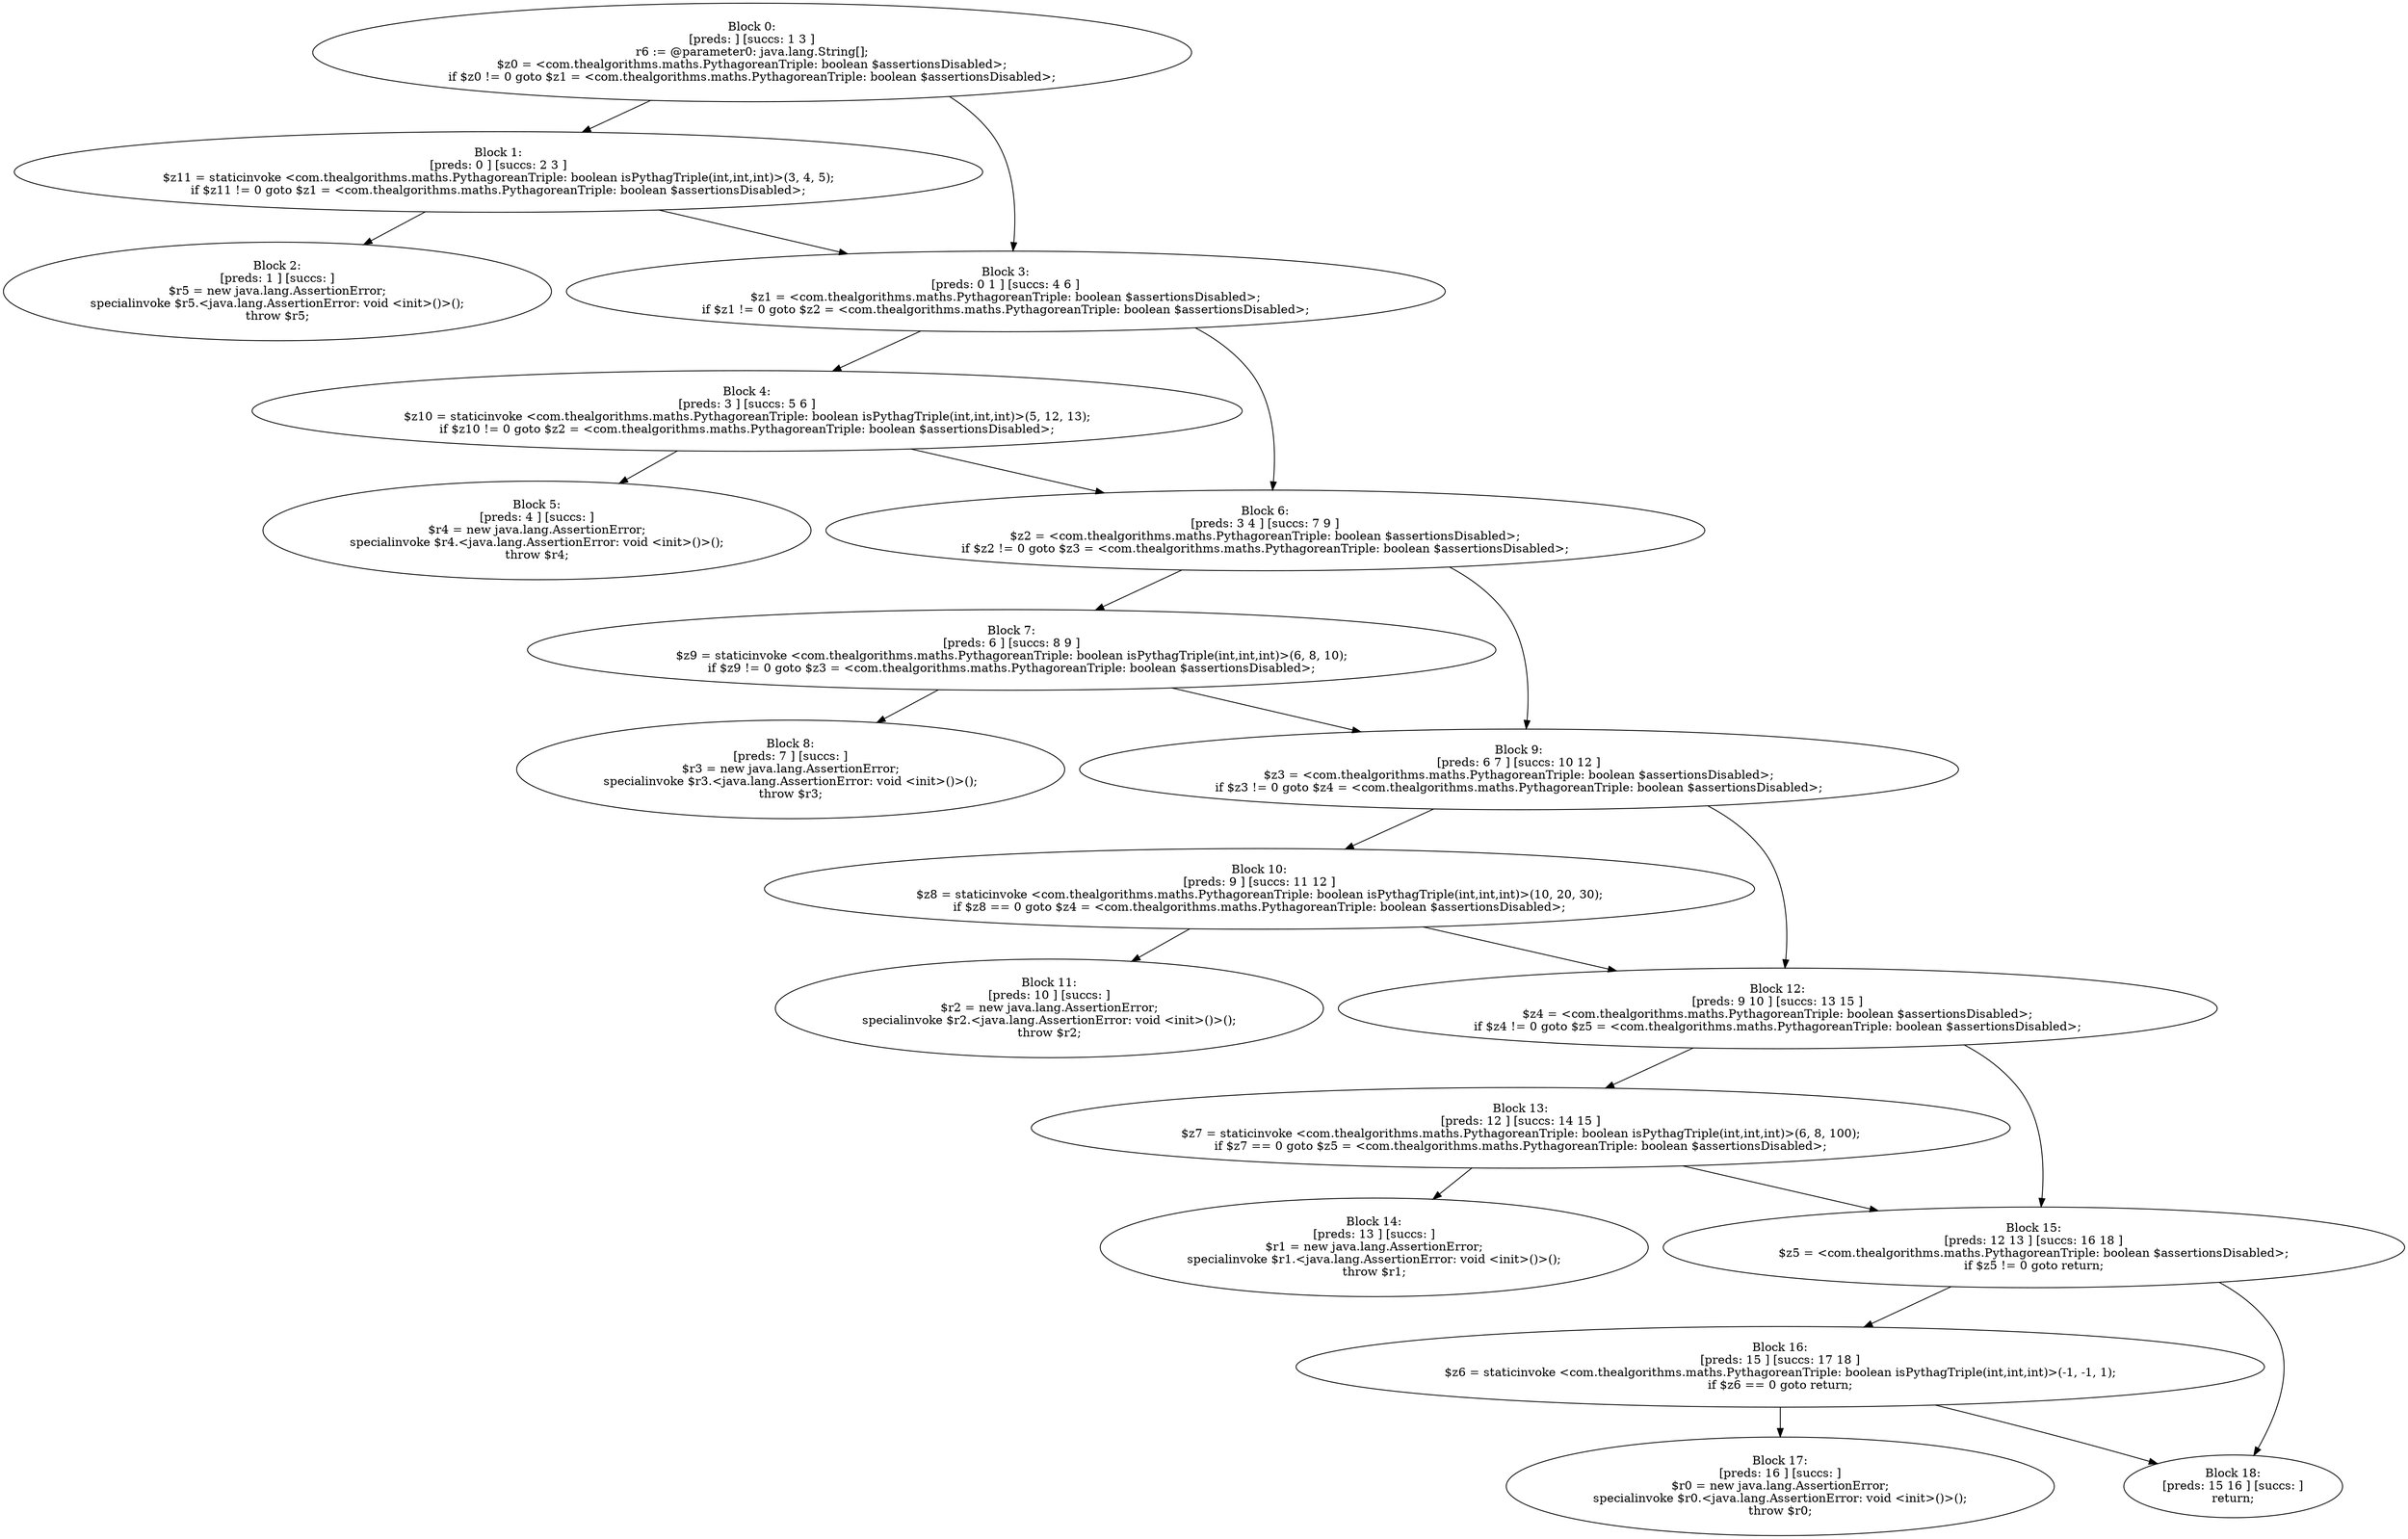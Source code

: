 digraph "unitGraph" {
    "Block 0:
[preds: ] [succs: 1 3 ]
r6 := @parameter0: java.lang.String[];
$z0 = <com.thealgorithms.maths.PythagoreanTriple: boolean $assertionsDisabled>;
if $z0 != 0 goto $z1 = <com.thealgorithms.maths.PythagoreanTriple: boolean $assertionsDisabled>;
"
    "Block 1:
[preds: 0 ] [succs: 2 3 ]
$z11 = staticinvoke <com.thealgorithms.maths.PythagoreanTriple: boolean isPythagTriple(int,int,int)>(3, 4, 5);
if $z11 != 0 goto $z1 = <com.thealgorithms.maths.PythagoreanTriple: boolean $assertionsDisabled>;
"
    "Block 2:
[preds: 1 ] [succs: ]
$r5 = new java.lang.AssertionError;
specialinvoke $r5.<java.lang.AssertionError: void <init>()>();
throw $r5;
"
    "Block 3:
[preds: 0 1 ] [succs: 4 6 ]
$z1 = <com.thealgorithms.maths.PythagoreanTriple: boolean $assertionsDisabled>;
if $z1 != 0 goto $z2 = <com.thealgorithms.maths.PythagoreanTriple: boolean $assertionsDisabled>;
"
    "Block 4:
[preds: 3 ] [succs: 5 6 ]
$z10 = staticinvoke <com.thealgorithms.maths.PythagoreanTriple: boolean isPythagTriple(int,int,int)>(5, 12, 13);
if $z10 != 0 goto $z2 = <com.thealgorithms.maths.PythagoreanTriple: boolean $assertionsDisabled>;
"
    "Block 5:
[preds: 4 ] [succs: ]
$r4 = new java.lang.AssertionError;
specialinvoke $r4.<java.lang.AssertionError: void <init>()>();
throw $r4;
"
    "Block 6:
[preds: 3 4 ] [succs: 7 9 ]
$z2 = <com.thealgorithms.maths.PythagoreanTriple: boolean $assertionsDisabled>;
if $z2 != 0 goto $z3 = <com.thealgorithms.maths.PythagoreanTriple: boolean $assertionsDisabled>;
"
    "Block 7:
[preds: 6 ] [succs: 8 9 ]
$z9 = staticinvoke <com.thealgorithms.maths.PythagoreanTriple: boolean isPythagTriple(int,int,int)>(6, 8, 10);
if $z9 != 0 goto $z3 = <com.thealgorithms.maths.PythagoreanTriple: boolean $assertionsDisabled>;
"
    "Block 8:
[preds: 7 ] [succs: ]
$r3 = new java.lang.AssertionError;
specialinvoke $r3.<java.lang.AssertionError: void <init>()>();
throw $r3;
"
    "Block 9:
[preds: 6 7 ] [succs: 10 12 ]
$z3 = <com.thealgorithms.maths.PythagoreanTriple: boolean $assertionsDisabled>;
if $z3 != 0 goto $z4 = <com.thealgorithms.maths.PythagoreanTriple: boolean $assertionsDisabled>;
"
    "Block 10:
[preds: 9 ] [succs: 11 12 ]
$z8 = staticinvoke <com.thealgorithms.maths.PythagoreanTriple: boolean isPythagTriple(int,int,int)>(10, 20, 30);
if $z8 == 0 goto $z4 = <com.thealgorithms.maths.PythagoreanTriple: boolean $assertionsDisabled>;
"
    "Block 11:
[preds: 10 ] [succs: ]
$r2 = new java.lang.AssertionError;
specialinvoke $r2.<java.lang.AssertionError: void <init>()>();
throw $r2;
"
    "Block 12:
[preds: 9 10 ] [succs: 13 15 ]
$z4 = <com.thealgorithms.maths.PythagoreanTriple: boolean $assertionsDisabled>;
if $z4 != 0 goto $z5 = <com.thealgorithms.maths.PythagoreanTriple: boolean $assertionsDisabled>;
"
    "Block 13:
[preds: 12 ] [succs: 14 15 ]
$z7 = staticinvoke <com.thealgorithms.maths.PythagoreanTriple: boolean isPythagTriple(int,int,int)>(6, 8, 100);
if $z7 == 0 goto $z5 = <com.thealgorithms.maths.PythagoreanTriple: boolean $assertionsDisabled>;
"
    "Block 14:
[preds: 13 ] [succs: ]
$r1 = new java.lang.AssertionError;
specialinvoke $r1.<java.lang.AssertionError: void <init>()>();
throw $r1;
"
    "Block 15:
[preds: 12 13 ] [succs: 16 18 ]
$z5 = <com.thealgorithms.maths.PythagoreanTriple: boolean $assertionsDisabled>;
if $z5 != 0 goto return;
"
    "Block 16:
[preds: 15 ] [succs: 17 18 ]
$z6 = staticinvoke <com.thealgorithms.maths.PythagoreanTriple: boolean isPythagTriple(int,int,int)>(-1, -1, 1);
if $z6 == 0 goto return;
"
    "Block 17:
[preds: 16 ] [succs: ]
$r0 = new java.lang.AssertionError;
specialinvoke $r0.<java.lang.AssertionError: void <init>()>();
throw $r0;
"
    "Block 18:
[preds: 15 16 ] [succs: ]
return;
"
    "Block 0:
[preds: ] [succs: 1 3 ]
r6 := @parameter0: java.lang.String[];
$z0 = <com.thealgorithms.maths.PythagoreanTriple: boolean $assertionsDisabled>;
if $z0 != 0 goto $z1 = <com.thealgorithms.maths.PythagoreanTriple: boolean $assertionsDisabled>;
"->"Block 1:
[preds: 0 ] [succs: 2 3 ]
$z11 = staticinvoke <com.thealgorithms.maths.PythagoreanTriple: boolean isPythagTriple(int,int,int)>(3, 4, 5);
if $z11 != 0 goto $z1 = <com.thealgorithms.maths.PythagoreanTriple: boolean $assertionsDisabled>;
";
    "Block 0:
[preds: ] [succs: 1 3 ]
r6 := @parameter0: java.lang.String[];
$z0 = <com.thealgorithms.maths.PythagoreanTriple: boolean $assertionsDisabled>;
if $z0 != 0 goto $z1 = <com.thealgorithms.maths.PythagoreanTriple: boolean $assertionsDisabled>;
"->"Block 3:
[preds: 0 1 ] [succs: 4 6 ]
$z1 = <com.thealgorithms.maths.PythagoreanTriple: boolean $assertionsDisabled>;
if $z1 != 0 goto $z2 = <com.thealgorithms.maths.PythagoreanTriple: boolean $assertionsDisabled>;
";
    "Block 1:
[preds: 0 ] [succs: 2 3 ]
$z11 = staticinvoke <com.thealgorithms.maths.PythagoreanTriple: boolean isPythagTriple(int,int,int)>(3, 4, 5);
if $z11 != 0 goto $z1 = <com.thealgorithms.maths.PythagoreanTriple: boolean $assertionsDisabled>;
"->"Block 2:
[preds: 1 ] [succs: ]
$r5 = new java.lang.AssertionError;
specialinvoke $r5.<java.lang.AssertionError: void <init>()>();
throw $r5;
";
    "Block 1:
[preds: 0 ] [succs: 2 3 ]
$z11 = staticinvoke <com.thealgorithms.maths.PythagoreanTriple: boolean isPythagTriple(int,int,int)>(3, 4, 5);
if $z11 != 0 goto $z1 = <com.thealgorithms.maths.PythagoreanTriple: boolean $assertionsDisabled>;
"->"Block 3:
[preds: 0 1 ] [succs: 4 6 ]
$z1 = <com.thealgorithms.maths.PythagoreanTriple: boolean $assertionsDisabled>;
if $z1 != 0 goto $z2 = <com.thealgorithms.maths.PythagoreanTriple: boolean $assertionsDisabled>;
";
    "Block 3:
[preds: 0 1 ] [succs: 4 6 ]
$z1 = <com.thealgorithms.maths.PythagoreanTriple: boolean $assertionsDisabled>;
if $z1 != 0 goto $z2 = <com.thealgorithms.maths.PythagoreanTriple: boolean $assertionsDisabled>;
"->"Block 4:
[preds: 3 ] [succs: 5 6 ]
$z10 = staticinvoke <com.thealgorithms.maths.PythagoreanTriple: boolean isPythagTriple(int,int,int)>(5, 12, 13);
if $z10 != 0 goto $z2 = <com.thealgorithms.maths.PythagoreanTriple: boolean $assertionsDisabled>;
";
    "Block 3:
[preds: 0 1 ] [succs: 4 6 ]
$z1 = <com.thealgorithms.maths.PythagoreanTriple: boolean $assertionsDisabled>;
if $z1 != 0 goto $z2 = <com.thealgorithms.maths.PythagoreanTriple: boolean $assertionsDisabled>;
"->"Block 6:
[preds: 3 4 ] [succs: 7 9 ]
$z2 = <com.thealgorithms.maths.PythagoreanTriple: boolean $assertionsDisabled>;
if $z2 != 0 goto $z3 = <com.thealgorithms.maths.PythagoreanTriple: boolean $assertionsDisabled>;
";
    "Block 4:
[preds: 3 ] [succs: 5 6 ]
$z10 = staticinvoke <com.thealgorithms.maths.PythagoreanTriple: boolean isPythagTriple(int,int,int)>(5, 12, 13);
if $z10 != 0 goto $z2 = <com.thealgorithms.maths.PythagoreanTriple: boolean $assertionsDisabled>;
"->"Block 5:
[preds: 4 ] [succs: ]
$r4 = new java.lang.AssertionError;
specialinvoke $r4.<java.lang.AssertionError: void <init>()>();
throw $r4;
";
    "Block 4:
[preds: 3 ] [succs: 5 6 ]
$z10 = staticinvoke <com.thealgorithms.maths.PythagoreanTriple: boolean isPythagTriple(int,int,int)>(5, 12, 13);
if $z10 != 0 goto $z2 = <com.thealgorithms.maths.PythagoreanTriple: boolean $assertionsDisabled>;
"->"Block 6:
[preds: 3 4 ] [succs: 7 9 ]
$z2 = <com.thealgorithms.maths.PythagoreanTriple: boolean $assertionsDisabled>;
if $z2 != 0 goto $z3 = <com.thealgorithms.maths.PythagoreanTriple: boolean $assertionsDisabled>;
";
    "Block 6:
[preds: 3 4 ] [succs: 7 9 ]
$z2 = <com.thealgorithms.maths.PythagoreanTriple: boolean $assertionsDisabled>;
if $z2 != 0 goto $z3 = <com.thealgorithms.maths.PythagoreanTriple: boolean $assertionsDisabled>;
"->"Block 7:
[preds: 6 ] [succs: 8 9 ]
$z9 = staticinvoke <com.thealgorithms.maths.PythagoreanTriple: boolean isPythagTriple(int,int,int)>(6, 8, 10);
if $z9 != 0 goto $z3 = <com.thealgorithms.maths.PythagoreanTriple: boolean $assertionsDisabled>;
";
    "Block 6:
[preds: 3 4 ] [succs: 7 9 ]
$z2 = <com.thealgorithms.maths.PythagoreanTriple: boolean $assertionsDisabled>;
if $z2 != 0 goto $z3 = <com.thealgorithms.maths.PythagoreanTriple: boolean $assertionsDisabled>;
"->"Block 9:
[preds: 6 7 ] [succs: 10 12 ]
$z3 = <com.thealgorithms.maths.PythagoreanTriple: boolean $assertionsDisabled>;
if $z3 != 0 goto $z4 = <com.thealgorithms.maths.PythagoreanTriple: boolean $assertionsDisabled>;
";
    "Block 7:
[preds: 6 ] [succs: 8 9 ]
$z9 = staticinvoke <com.thealgorithms.maths.PythagoreanTriple: boolean isPythagTriple(int,int,int)>(6, 8, 10);
if $z9 != 0 goto $z3 = <com.thealgorithms.maths.PythagoreanTriple: boolean $assertionsDisabled>;
"->"Block 8:
[preds: 7 ] [succs: ]
$r3 = new java.lang.AssertionError;
specialinvoke $r3.<java.lang.AssertionError: void <init>()>();
throw $r3;
";
    "Block 7:
[preds: 6 ] [succs: 8 9 ]
$z9 = staticinvoke <com.thealgorithms.maths.PythagoreanTriple: boolean isPythagTriple(int,int,int)>(6, 8, 10);
if $z9 != 0 goto $z3 = <com.thealgorithms.maths.PythagoreanTriple: boolean $assertionsDisabled>;
"->"Block 9:
[preds: 6 7 ] [succs: 10 12 ]
$z3 = <com.thealgorithms.maths.PythagoreanTriple: boolean $assertionsDisabled>;
if $z3 != 0 goto $z4 = <com.thealgorithms.maths.PythagoreanTriple: boolean $assertionsDisabled>;
";
    "Block 9:
[preds: 6 7 ] [succs: 10 12 ]
$z3 = <com.thealgorithms.maths.PythagoreanTriple: boolean $assertionsDisabled>;
if $z3 != 0 goto $z4 = <com.thealgorithms.maths.PythagoreanTriple: boolean $assertionsDisabled>;
"->"Block 10:
[preds: 9 ] [succs: 11 12 ]
$z8 = staticinvoke <com.thealgorithms.maths.PythagoreanTriple: boolean isPythagTriple(int,int,int)>(10, 20, 30);
if $z8 == 0 goto $z4 = <com.thealgorithms.maths.PythagoreanTriple: boolean $assertionsDisabled>;
";
    "Block 9:
[preds: 6 7 ] [succs: 10 12 ]
$z3 = <com.thealgorithms.maths.PythagoreanTriple: boolean $assertionsDisabled>;
if $z3 != 0 goto $z4 = <com.thealgorithms.maths.PythagoreanTriple: boolean $assertionsDisabled>;
"->"Block 12:
[preds: 9 10 ] [succs: 13 15 ]
$z4 = <com.thealgorithms.maths.PythagoreanTriple: boolean $assertionsDisabled>;
if $z4 != 0 goto $z5 = <com.thealgorithms.maths.PythagoreanTriple: boolean $assertionsDisabled>;
";
    "Block 10:
[preds: 9 ] [succs: 11 12 ]
$z8 = staticinvoke <com.thealgorithms.maths.PythagoreanTriple: boolean isPythagTriple(int,int,int)>(10, 20, 30);
if $z8 == 0 goto $z4 = <com.thealgorithms.maths.PythagoreanTriple: boolean $assertionsDisabled>;
"->"Block 11:
[preds: 10 ] [succs: ]
$r2 = new java.lang.AssertionError;
specialinvoke $r2.<java.lang.AssertionError: void <init>()>();
throw $r2;
";
    "Block 10:
[preds: 9 ] [succs: 11 12 ]
$z8 = staticinvoke <com.thealgorithms.maths.PythagoreanTriple: boolean isPythagTriple(int,int,int)>(10, 20, 30);
if $z8 == 0 goto $z4 = <com.thealgorithms.maths.PythagoreanTriple: boolean $assertionsDisabled>;
"->"Block 12:
[preds: 9 10 ] [succs: 13 15 ]
$z4 = <com.thealgorithms.maths.PythagoreanTriple: boolean $assertionsDisabled>;
if $z4 != 0 goto $z5 = <com.thealgorithms.maths.PythagoreanTriple: boolean $assertionsDisabled>;
";
    "Block 12:
[preds: 9 10 ] [succs: 13 15 ]
$z4 = <com.thealgorithms.maths.PythagoreanTriple: boolean $assertionsDisabled>;
if $z4 != 0 goto $z5 = <com.thealgorithms.maths.PythagoreanTriple: boolean $assertionsDisabled>;
"->"Block 13:
[preds: 12 ] [succs: 14 15 ]
$z7 = staticinvoke <com.thealgorithms.maths.PythagoreanTriple: boolean isPythagTriple(int,int,int)>(6, 8, 100);
if $z7 == 0 goto $z5 = <com.thealgorithms.maths.PythagoreanTriple: boolean $assertionsDisabled>;
";
    "Block 12:
[preds: 9 10 ] [succs: 13 15 ]
$z4 = <com.thealgorithms.maths.PythagoreanTriple: boolean $assertionsDisabled>;
if $z4 != 0 goto $z5 = <com.thealgorithms.maths.PythagoreanTriple: boolean $assertionsDisabled>;
"->"Block 15:
[preds: 12 13 ] [succs: 16 18 ]
$z5 = <com.thealgorithms.maths.PythagoreanTriple: boolean $assertionsDisabled>;
if $z5 != 0 goto return;
";
    "Block 13:
[preds: 12 ] [succs: 14 15 ]
$z7 = staticinvoke <com.thealgorithms.maths.PythagoreanTriple: boolean isPythagTriple(int,int,int)>(6, 8, 100);
if $z7 == 0 goto $z5 = <com.thealgorithms.maths.PythagoreanTriple: boolean $assertionsDisabled>;
"->"Block 14:
[preds: 13 ] [succs: ]
$r1 = new java.lang.AssertionError;
specialinvoke $r1.<java.lang.AssertionError: void <init>()>();
throw $r1;
";
    "Block 13:
[preds: 12 ] [succs: 14 15 ]
$z7 = staticinvoke <com.thealgorithms.maths.PythagoreanTriple: boolean isPythagTriple(int,int,int)>(6, 8, 100);
if $z7 == 0 goto $z5 = <com.thealgorithms.maths.PythagoreanTriple: boolean $assertionsDisabled>;
"->"Block 15:
[preds: 12 13 ] [succs: 16 18 ]
$z5 = <com.thealgorithms.maths.PythagoreanTriple: boolean $assertionsDisabled>;
if $z5 != 0 goto return;
";
    "Block 15:
[preds: 12 13 ] [succs: 16 18 ]
$z5 = <com.thealgorithms.maths.PythagoreanTriple: boolean $assertionsDisabled>;
if $z5 != 0 goto return;
"->"Block 16:
[preds: 15 ] [succs: 17 18 ]
$z6 = staticinvoke <com.thealgorithms.maths.PythagoreanTriple: boolean isPythagTriple(int,int,int)>(-1, -1, 1);
if $z6 == 0 goto return;
";
    "Block 15:
[preds: 12 13 ] [succs: 16 18 ]
$z5 = <com.thealgorithms.maths.PythagoreanTriple: boolean $assertionsDisabled>;
if $z5 != 0 goto return;
"->"Block 18:
[preds: 15 16 ] [succs: ]
return;
";
    "Block 16:
[preds: 15 ] [succs: 17 18 ]
$z6 = staticinvoke <com.thealgorithms.maths.PythagoreanTriple: boolean isPythagTriple(int,int,int)>(-1, -1, 1);
if $z6 == 0 goto return;
"->"Block 17:
[preds: 16 ] [succs: ]
$r0 = new java.lang.AssertionError;
specialinvoke $r0.<java.lang.AssertionError: void <init>()>();
throw $r0;
";
    "Block 16:
[preds: 15 ] [succs: 17 18 ]
$z6 = staticinvoke <com.thealgorithms.maths.PythagoreanTriple: boolean isPythagTriple(int,int,int)>(-1, -1, 1);
if $z6 == 0 goto return;
"->"Block 18:
[preds: 15 16 ] [succs: ]
return;
";
}
